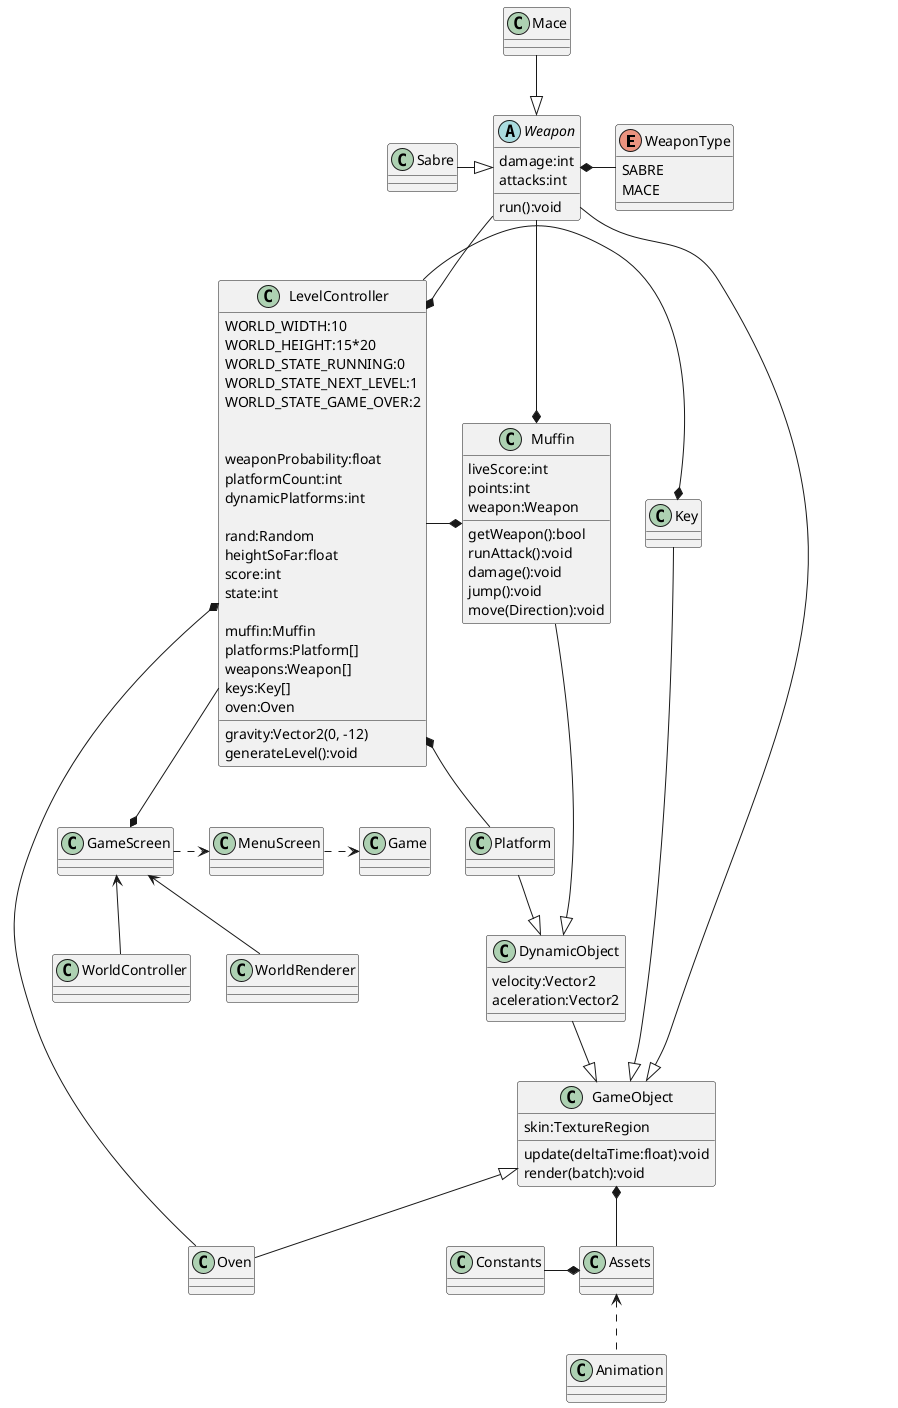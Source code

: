 @startuml
enum WeaponType {
 SABRE
 MACE
}
abstract class Weapon {
 damage:int
 attacks:int

 run():void
}
class Mace
class Sabre

Mace --|> Weapon
Sabre -|> Weapon

Weapon *- WeaponType

class LevelController{
 WORLD_WIDTH:10
 WORLD_HEIGHT:15*20
 WORLD_STATE_RUNNING:0
 WORLD_STATE_NEXT_LEVEL:1
 WORLD_STATE_GAME_OVER:2

 gravity:Vector2(0, -12)

 weaponProbability:float
 platformCount:int
 dynamicPlatforms:int

 rand:Random
 heightSoFar:float
 score:int
 state:int

 muffin:Muffin
 platforms:Platform[]
 weapons:Weapon[]
 keys:Key[]
 oven:Oven

 generateLevel():void
}
class Platform
class Key

class Muffin {
 liveScore:int
 points:int
 weapon:Weapon

 getWeapon():bool
 runAttack():void
 damage():void
 jump():void
 move(Direction):void
}

class Oven

class GameObject {
 skin:TextureRegion

 update(deltaTime:float):void
 render(batch):void
}

class DynamicObject {
 velocity:Vector2
 aceleration:Vector2
}

Platform --|> DynamicObject
Muffin -|> DynamicObject

DynamicObject --|> GameObject
GameObject <|-- Oven
Weapon --|> GameObject
Key --|> GameObject

LevelController -* Key
LevelController *-- Platform
LevelController *- Oven

LevelController -* Muffin
Weapon --* LevelController
Weapon --* Muffin

class WorldController
class WorldRenderer

class Assets
class Animation
class Constants

class Game
class GameScreen
class MenuScreen

GameObject *-- Assets
Constants -* Assets
Assets <.. Animation

LevelController --* GameScreen
GameScreen <-- WorldController
GameScreen <-- WorldRenderer

MenuScreen .> Game
GameScreen .> MenuScreen
@enduml